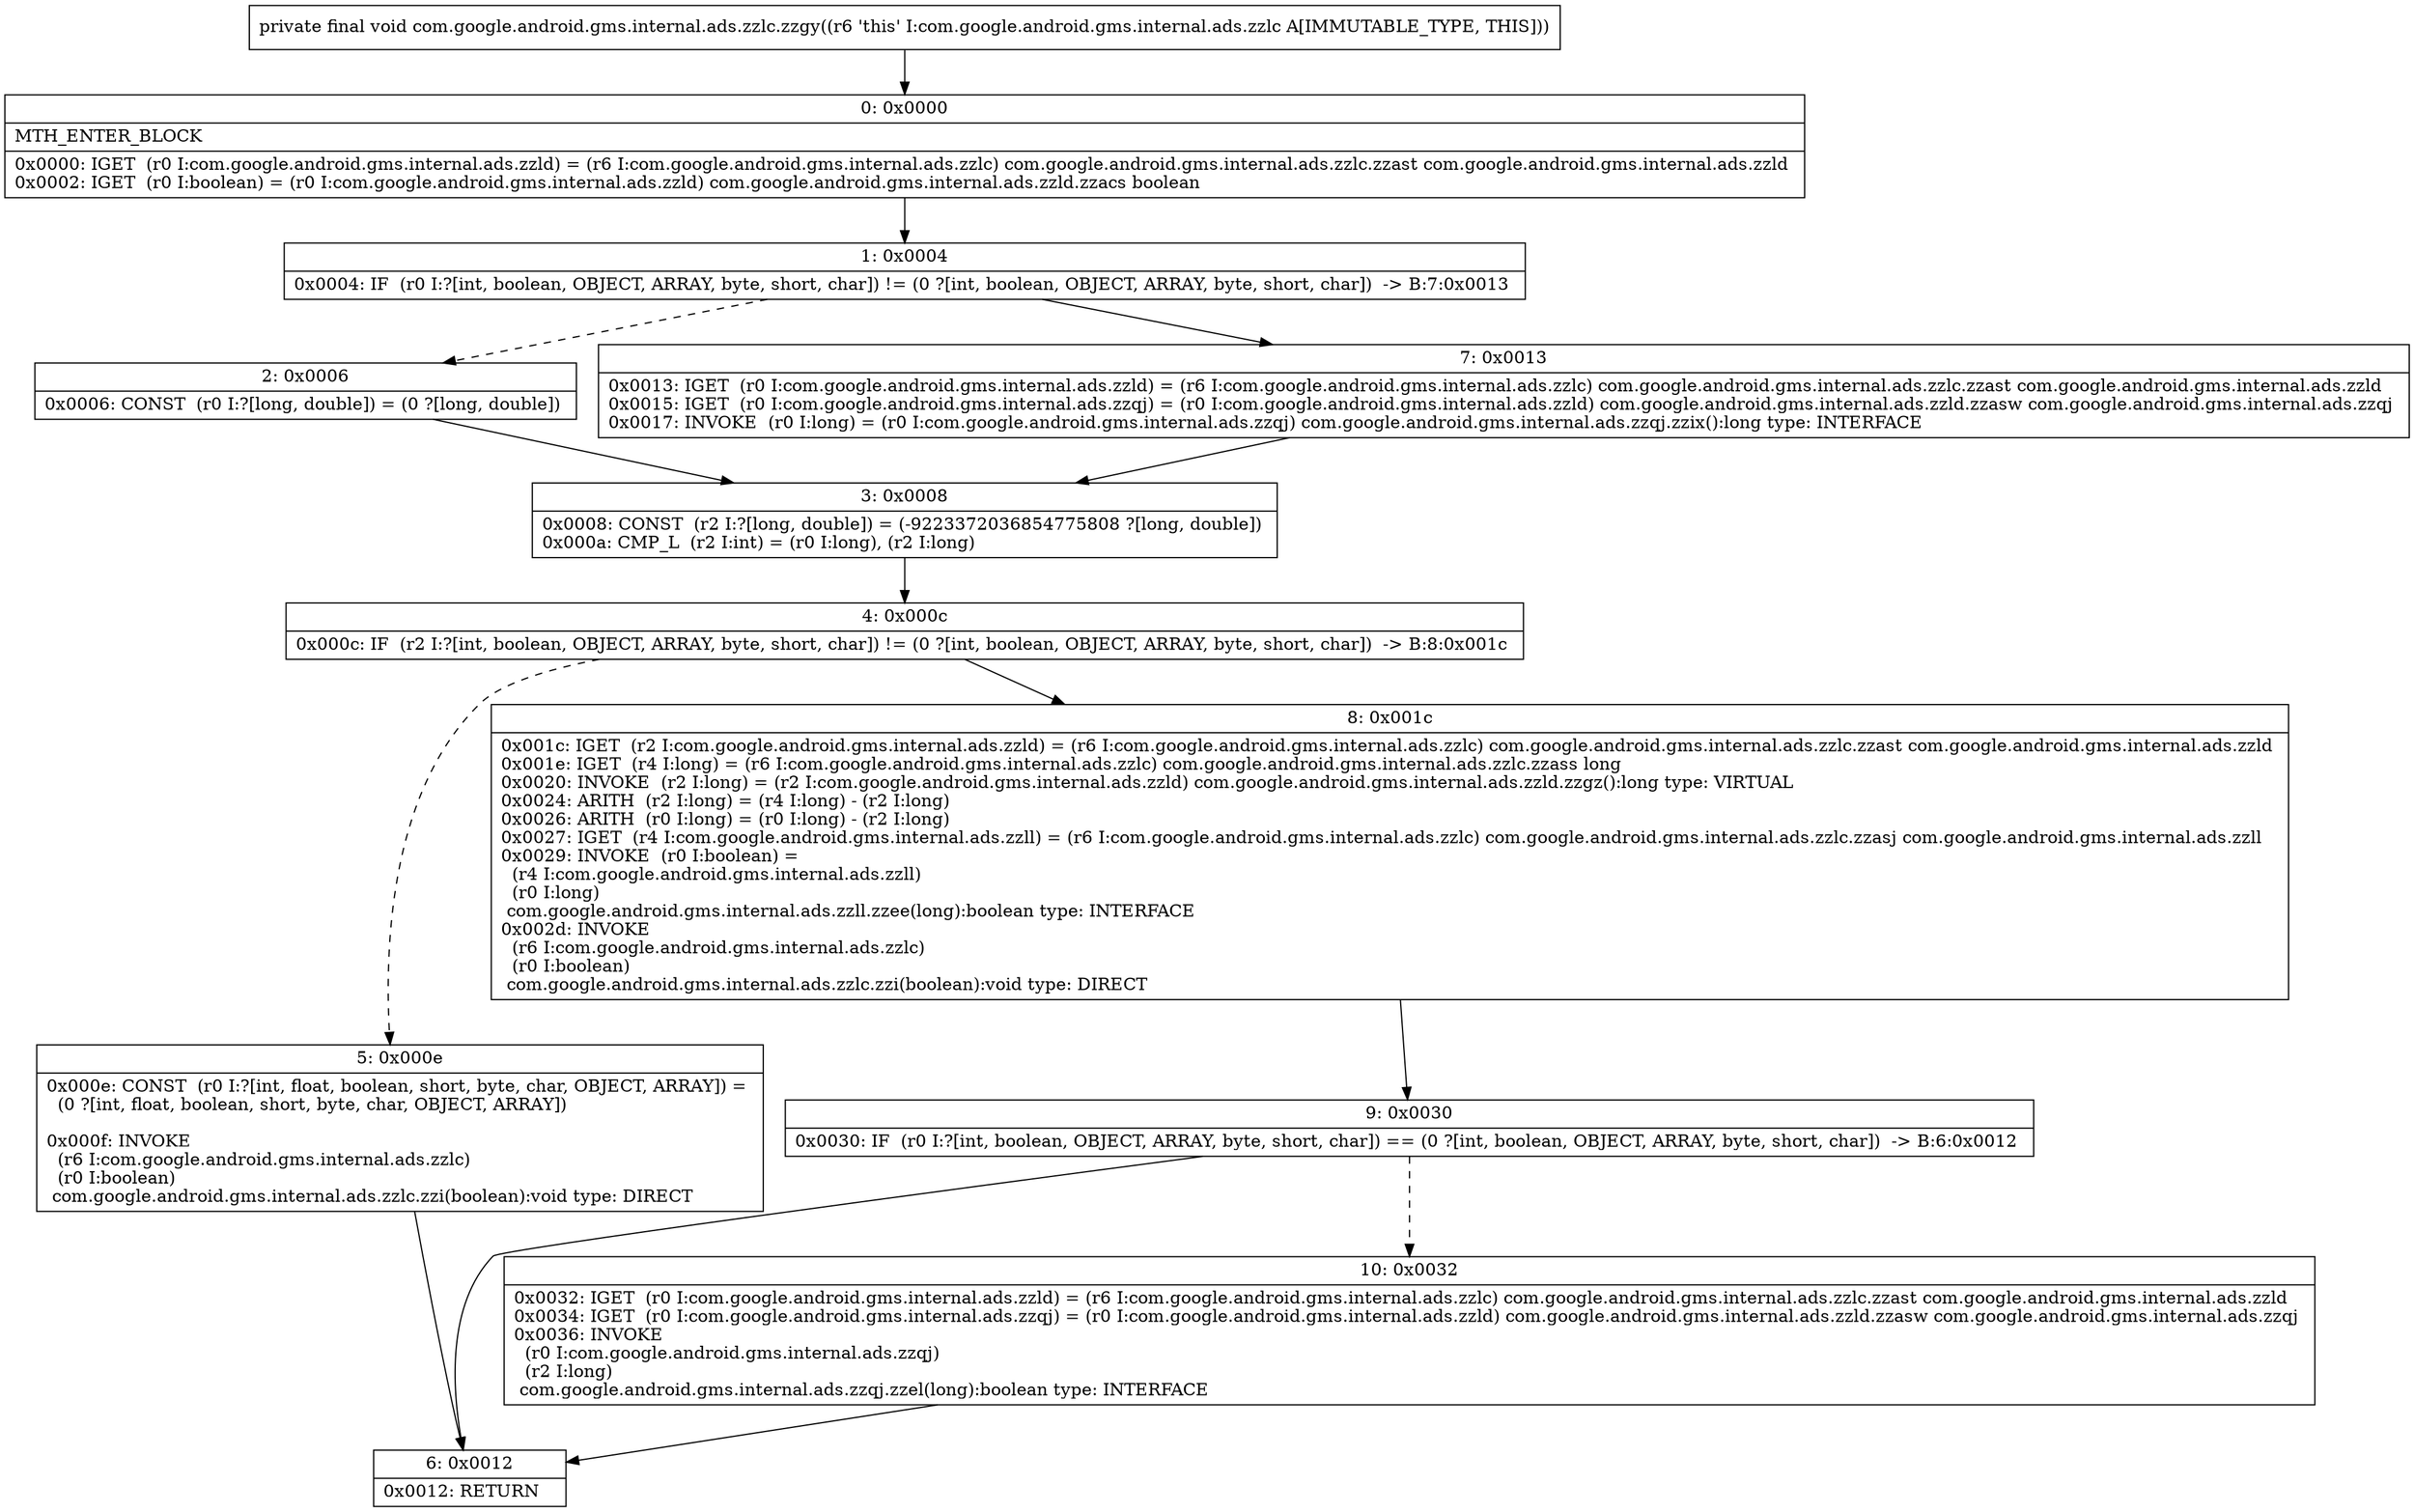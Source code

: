 digraph "CFG forcom.google.android.gms.internal.ads.zzlc.zzgy()V" {
Node_0 [shape=record,label="{0\:\ 0x0000|MTH_ENTER_BLOCK\l|0x0000: IGET  (r0 I:com.google.android.gms.internal.ads.zzld) = (r6 I:com.google.android.gms.internal.ads.zzlc) com.google.android.gms.internal.ads.zzlc.zzast com.google.android.gms.internal.ads.zzld \l0x0002: IGET  (r0 I:boolean) = (r0 I:com.google.android.gms.internal.ads.zzld) com.google.android.gms.internal.ads.zzld.zzacs boolean \l}"];
Node_1 [shape=record,label="{1\:\ 0x0004|0x0004: IF  (r0 I:?[int, boolean, OBJECT, ARRAY, byte, short, char]) != (0 ?[int, boolean, OBJECT, ARRAY, byte, short, char])  \-\> B:7:0x0013 \l}"];
Node_2 [shape=record,label="{2\:\ 0x0006|0x0006: CONST  (r0 I:?[long, double]) = (0 ?[long, double]) \l}"];
Node_3 [shape=record,label="{3\:\ 0x0008|0x0008: CONST  (r2 I:?[long, double]) = (\-9223372036854775808 ?[long, double]) \l0x000a: CMP_L  (r2 I:int) = (r0 I:long), (r2 I:long) \l}"];
Node_4 [shape=record,label="{4\:\ 0x000c|0x000c: IF  (r2 I:?[int, boolean, OBJECT, ARRAY, byte, short, char]) != (0 ?[int, boolean, OBJECT, ARRAY, byte, short, char])  \-\> B:8:0x001c \l}"];
Node_5 [shape=record,label="{5\:\ 0x000e|0x000e: CONST  (r0 I:?[int, float, boolean, short, byte, char, OBJECT, ARRAY]) = \l  (0 ?[int, float, boolean, short, byte, char, OBJECT, ARRAY])\l \l0x000f: INVOKE  \l  (r6 I:com.google.android.gms.internal.ads.zzlc)\l  (r0 I:boolean)\l com.google.android.gms.internal.ads.zzlc.zzi(boolean):void type: DIRECT \l}"];
Node_6 [shape=record,label="{6\:\ 0x0012|0x0012: RETURN   \l}"];
Node_7 [shape=record,label="{7\:\ 0x0013|0x0013: IGET  (r0 I:com.google.android.gms.internal.ads.zzld) = (r6 I:com.google.android.gms.internal.ads.zzlc) com.google.android.gms.internal.ads.zzlc.zzast com.google.android.gms.internal.ads.zzld \l0x0015: IGET  (r0 I:com.google.android.gms.internal.ads.zzqj) = (r0 I:com.google.android.gms.internal.ads.zzld) com.google.android.gms.internal.ads.zzld.zzasw com.google.android.gms.internal.ads.zzqj \l0x0017: INVOKE  (r0 I:long) = (r0 I:com.google.android.gms.internal.ads.zzqj) com.google.android.gms.internal.ads.zzqj.zzix():long type: INTERFACE \l}"];
Node_8 [shape=record,label="{8\:\ 0x001c|0x001c: IGET  (r2 I:com.google.android.gms.internal.ads.zzld) = (r6 I:com.google.android.gms.internal.ads.zzlc) com.google.android.gms.internal.ads.zzlc.zzast com.google.android.gms.internal.ads.zzld \l0x001e: IGET  (r4 I:long) = (r6 I:com.google.android.gms.internal.ads.zzlc) com.google.android.gms.internal.ads.zzlc.zzass long \l0x0020: INVOKE  (r2 I:long) = (r2 I:com.google.android.gms.internal.ads.zzld) com.google.android.gms.internal.ads.zzld.zzgz():long type: VIRTUAL \l0x0024: ARITH  (r2 I:long) = (r4 I:long) \- (r2 I:long) \l0x0026: ARITH  (r0 I:long) = (r0 I:long) \- (r2 I:long) \l0x0027: IGET  (r4 I:com.google.android.gms.internal.ads.zzll) = (r6 I:com.google.android.gms.internal.ads.zzlc) com.google.android.gms.internal.ads.zzlc.zzasj com.google.android.gms.internal.ads.zzll \l0x0029: INVOKE  (r0 I:boolean) = \l  (r4 I:com.google.android.gms.internal.ads.zzll)\l  (r0 I:long)\l com.google.android.gms.internal.ads.zzll.zzee(long):boolean type: INTERFACE \l0x002d: INVOKE  \l  (r6 I:com.google.android.gms.internal.ads.zzlc)\l  (r0 I:boolean)\l com.google.android.gms.internal.ads.zzlc.zzi(boolean):void type: DIRECT \l}"];
Node_9 [shape=record,label="{9\:\ 0x0030|0x0030: IF  (r0 I:?[int, boolean, OBJECT, ARRAY, byte, short, char]) == (0 ?[int, boolean, OBJECT, ARRAY, byte, short, char])  \-\> B:6:0x0012 \l}"];
Node_10 [shape=record,label="{10\:\ 0x0032|0x0032: IGET  (r0 I:com.google.android.gms.internal.ads.zzld) = (r6 I:com.google.android.gms.internal.ads.zzlc) com.google.android.gms.internal.ads.zzlc.zzast com.google.android.gms.internal.ads.zzld \l0x0034: IGET  (r0 I:com.google.android.gms.internal.ads.zzqj) = (r0 I:com.google.android.gms.internal.ads.zzld) com.google.android.gms.internal.ads.zzld.zzasw com.google.android.gms.internal.ads.zzqj \l0x0036: INVOKE  \l  (r0 I:com.google.android.gms.internal.ads.zzqj)\l  (r2 I:long)\l com.google.android.gms.internal.ads.zzqj.zzel(long):boolean type: INTERFACE \l}"];
MethodNode[shape=record,label="{private final void com.google.android.gms.internal.ads.zzlc.zzgy((r6 'this' I:com.google.android.gms.internal.ads.zzlc A[IMMUTABLE_TYPE, THIS])) }"];
MethodNode -> Node_0;
Node_0 -> Node_1;
Node_1 -> Node_2[style=dashed];
Node_1 -> Node_7;
Node_2 -> Node_3;
Node_3 -> Node_4;
Node_4 -> Node_5[style=dashed];
Node_4 -> Node_8;
Node_5 -> Node_6;
Node_7 -> Node_3;
Node_8 -> Node_9;
Node_9 -> Node_6;
Node_9 -> Node_10[style=dashed];
Node_10 -> Node_6;
}

